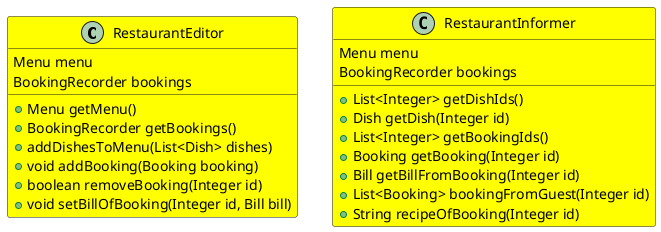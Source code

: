 @startuml

class RestaurantEditor #yellow {
  Menu menu
  BookingRecorder bookings

  + Menu getMenu()
  + BookingRecorder getBookings()
  + addDishesToMenu(List<Dish> dishes)
  + void addBooking(Booking booking)
  + boolean removeBooking(Integer id)
  + void setBillOfBooking(Integer id, Bill bill)

}

class RestaurantInformer #yellow {
  Menu menu
  BookingRecorder bookings

    + List<Integer> getDishIds()
    + Dish getDish(Integer id)
    + List<Integer> getBookingIds()
    + Booking getBooking(Integer id)
    + Bill getBillFromBooking(Integer id)
    + List<Booking> bookingFromGuest(Integer id)
    + String recipeOfBooking(Integer id)
}

@enduml
